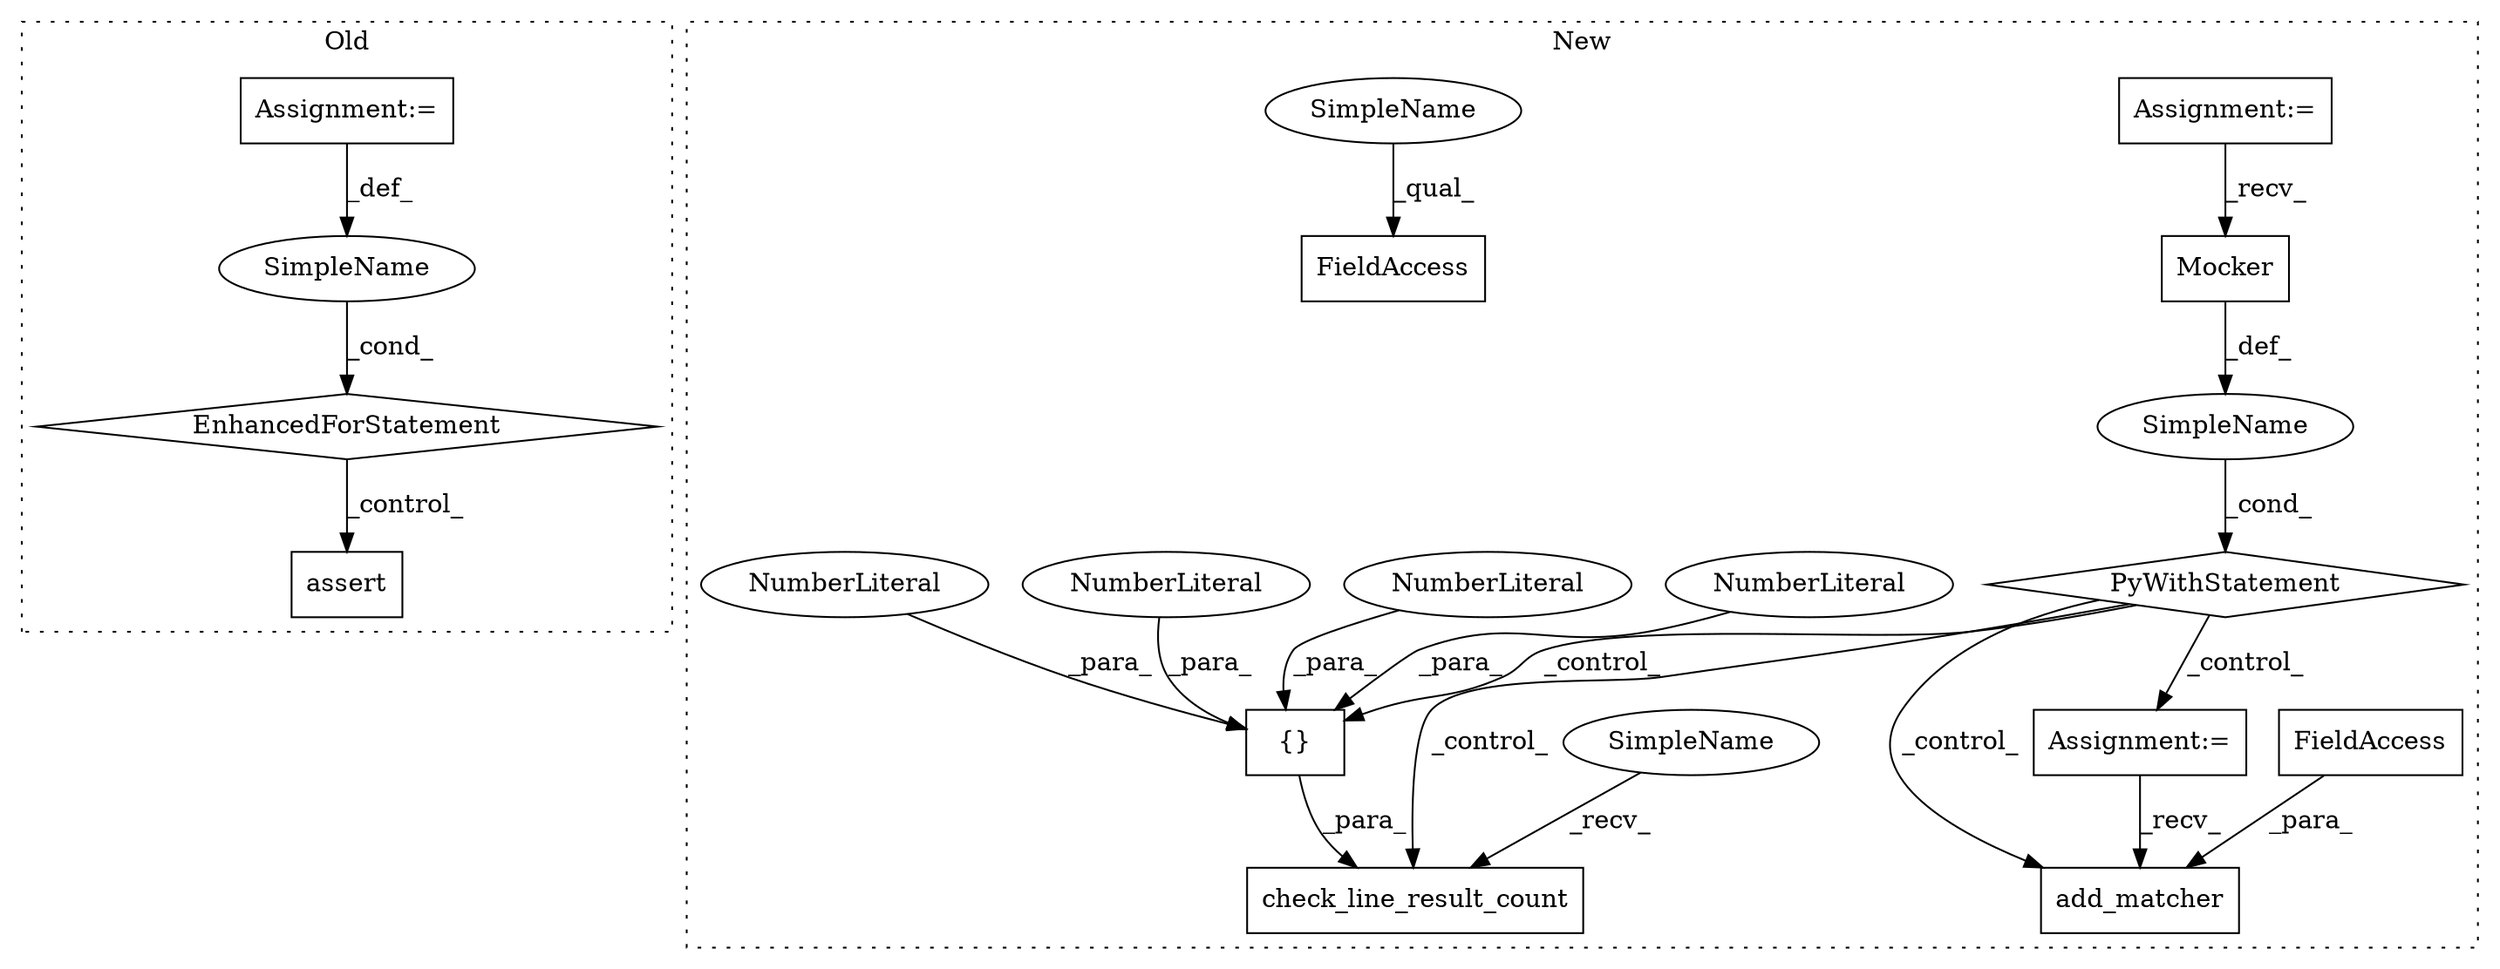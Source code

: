 digraph G {
subgraph cluster0 {
1 [label="assert" a="32" s="5543,5571" l="13,1" shape="box"];
15 [label="SimpleName" a="42" s="5496" l="4" shape="ellipse"];
16 [label="EnhancedForStatement" a="70" s="5436,5528" l="53,2" shape="diamond"];
18 [label="Assignment:=" a="7" s="5436,5528" l="53,2" shape="box"];
label = "Old";
style="dotted";
}
subgraph cluster1 {
2 [label="Mocker" a="32" s="5447" l="8" shape="box"];
3 [label="PyWithStatement" a="104" s="5423,5455" l="10,2" shape="diamond"];
4 [label="SimpleName" a="42" s="" l="" shape="ellipse"];
5 [label="add_matcher" a="32" s="5480,5506" l="12,1" shape="box"];
6 [label="FieldAccess" a="22" s="5492" l="14" shape="box"];
7 [label="Assignment:=" a="7" s="3728" l="13" shape="box"];
8 [label="Assignment:=" a="7" s="5469" l="1" shape="box"];
9 [label="check_line_result_count" a="32" s="5520,5615" l="24,1" shape="box"];
10 [label="{}" a="4" s="5604,5614" l="1,1" shape="box"];
11 [label="NumberLiteral" a="34" s="5613" l="1" shape="ellipse"];
12 [label="NumberLiteral" a="34" s="5605" l="1" shape="ellipse"];
13 [label="NumberLiteral" a="34" s="5607" l="1" shape="ellipse"];
14 [label="NumberLiteral" a="34" s="5611" l="1" shape="ellipse"];
17 [label="FieldAccess" a="22" s="5560" l="12" shape="box"];
19 [label="SimpleName" a="42" s="5560" l="4" shape="ellipse"];
20 [label="SimpleName" a="42" s="5515" l="4" shape="ellipse"];
label = "New";
style="dotted";
}
2 -> 4 [label="_def_"];
3 -> 8 [label="_control_"];
3 -> 10 [label="_control_"];
3 -> 9 [label="_control_"];
3 -> 5 [label="_control_"];
4 -> 3 [label="_cond_"];
6 -> 5 [label="_para_"];
7 -> 2 [label="_recv_"];
8 -> 5 [label="_recv_"];
10 -> 9 [label="_para_"];
11 -> 10 [label="_para_"];
12 -> 10 [label="_para_"];
13 -> 10 [label="_para_"];
14 -> 10 [label="_para_"];
15 -> 16 [label="_cond_"];
16 -> 1 [label="_control_"];
18 -> 15 [label="_def_"];
19 -> 17 [label="_qual_"];
20 -> 9 [label="_recv_"];
}